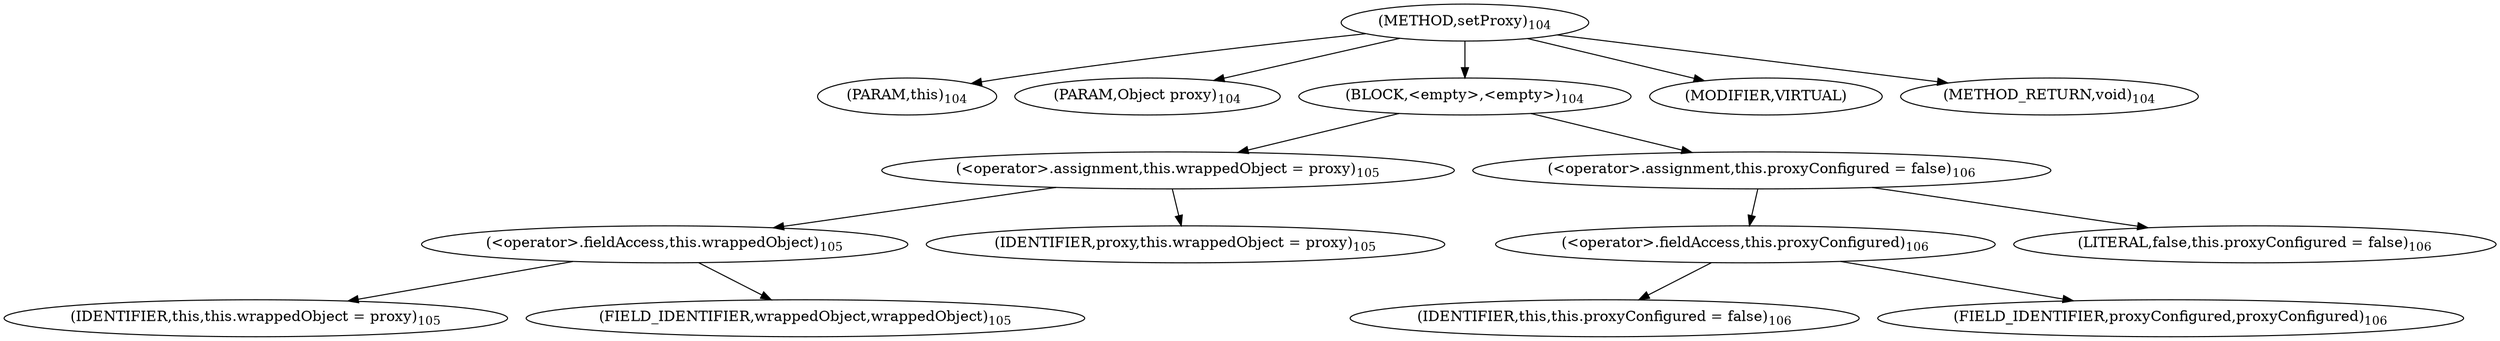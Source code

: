 digraph "setProxy" {  
"100" [label = <(METHOD,setProxy)<SUB>104</SUB>> ]
"101" [label = <(PARAM,this)<SUB>104</SUB>> ]
"102" [label = <(PARAM,Object proxy)<SUB>104</SUB>> ]
"103" [label = <(BLOCK,&lt;empty&gt;,&lt;empty&gt;)<SUB>104</SUB>> ]
"104" [label = <(&lt;operator&gt;.assignment,this.wrappedObject = proxy)<SUB>105</SUB>> ]
"105" [label = <(&lt;operator&gt;.fieldAccess,this.wrappedObject)<SUB>105</SUB>> ]
"106" [label = <(IDENTIFIER,this,this.wrappedObject = proxy)<SUB>105</SUB>> ]
"107" [label = <(FIELD_IDENTIFIER,wrappedObject,wrappedObject)<SUB>105</SUB>> ]
"108" [label = <(IDENTIFIER,proxy,this.wrappedObject = proxy)<SUB>105</SUB>> ]
"109" [label = <(&lt;operator&gt;.assignment,this.proxyConfigured = false)<SUB>106</SUB>> ]
"110" [label = <(&lt;operator&gt;.fieldAccess,this.proxyConfigured)<SUB>106</SUB>> ]
"111" [label = <(IDENTIFIER,this,this.proxyConfigured = false)<SUB>106</SUB>> ]
"112" [label = <(FIELD_IDENTIFIER,proxyConfigured,proxyConfigured)<SUB>106</SUB>> ]
"113" [label = <(LITERAL,false,this.proxyConfigured = false)<SUB>106</SUB>> ]
"114" [label = <(MODIFIER,VIRTUAL)> ]
"115" [label = <(METHOD_RETURN,void)<SUB>104</SUB>> ]
  "100" -> "101" 
  "100" -> "102" 
  "100" -> "103" 
  "100" -> "114" 
  "100" -> "115" 
  "103" -> "104" 
  "103" -> "109" 
  "104" -> "105" 
  "104" -> "108" 
  "105" -> "106" 
  "105" -> "107" 
  "109" -> "110" 
  "109" -> "113" 
  "110" -> "111" 
  "110" -> "112" 
}
